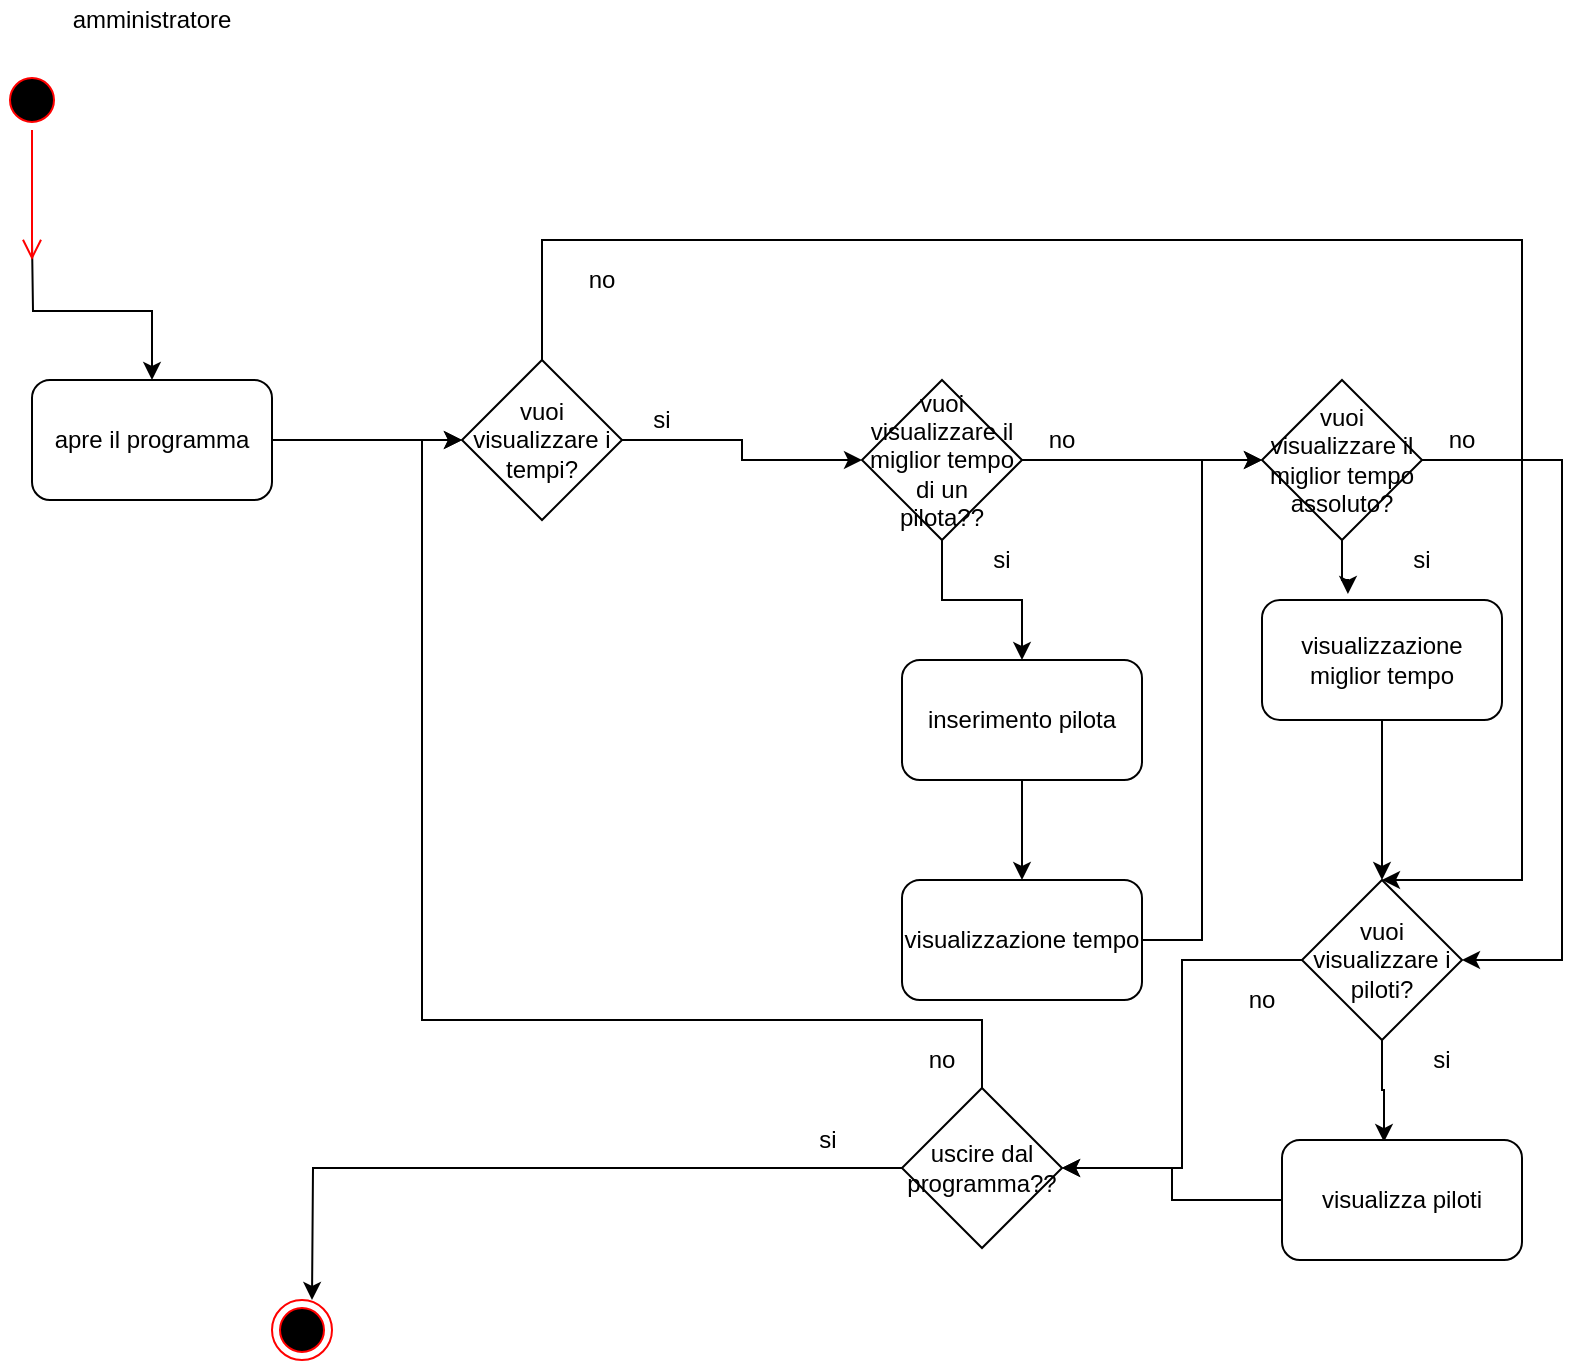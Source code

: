 <mxfile version="10.7.3" type="device"><diagram id="bj6mU6pxRIjsNnXkn2bc" name="Page-1"><mxGraphModel dx="1154" dy="1886" grid="1" gridSize="10" guides="1" tooltips="1" connect="1" arrows="1" fold="1" page="1" pageScale="1" pageWidth="827" pageHeight="1169" math="0" shadow="0"><root><mxCell id="0"/><mxCell id="1" parent="0"/><mxCell id="_Mv6bBpr-0WF5jH0gpRo-4" value="" style="edgeStyle=orthogonalEdgeStyle;rounded=0;orthogonalLoop=1;jettySize=auto;html=1;" edge="1" parent="1" target="_Mv6bBpr-0WF5jH0gpRo-3"><mxGeometry relative="1" as="geometry"><mxPoint x="35" y="80" as="sourcePoint"/></mxGeometry></mxCell><mxCell id="_Mv6bBpr-0WF5jH0gpRo-15" style="edgeStyle=orthogonalEdgeStyle;rounded=0;orthogonalLoop=1;jettySize=auto;html=1;entryX=0;entryY=0.5;entryDx=0;entryDy=0;" edge="1" parent="1" source="_Mv6bBpr-0WF5jH0gpRo-3" target="_Mv6bBpr-0WF5jH0gpRo-6"><mxGeometry relative="1" as="geometry"/></mxCell><mxCell id="_Mv6bBpr-0WF5jH0gpRo-3" value="apre il programma" style="rounded=1;whiteSpace=wrap;html=1;" vertex="1" parent="1"><mxGeometry x="35" y="150" width="120" height="60" as="geometry"/></mxCell><mxCell id="_Mv6bBpr-0WF5jH0gpRo-12" style="edgeStyle=orthogonalEdgeStyle;rounded=0;orthogonalLoop=1;jettySize=auto;html=1;entryX=0;entryY=0.5;entryDx=0;entryDy=0;" edge="1" parent="1" source="_Mv6bBpr-0WF5jH0gpRo-6" target="_Mv6bBpr-0WF5jH0gpRo-7"><mxGeometry relative="1" as="geometry"/></mxCell><mxCell id="_Mv6bBpr-0WF5jH0gpRo-45" style="edgeStyle=orthogonalEdgeStyle;rounded=0;orthogonalLoop=1;jettySize=auto;html=1;entryX=0.5;entryY=0;entryDx=0;entryDy=0;" edge="1" parent="1" source="_Mv6bBpr-0WF5jH0gpRo-6" target="_Mv6bBpr-0WF5jH0gpRo-30"><mxGeometry relative="1" as="geometry"><Array as="points"><mxPoint x="290" y="80"/><mxPoint x="780" y="80"/><mxPoint x="780" y="400"/></Array></mxGeometry></mxCell><mxCell id="_Mv6bBpr-0WF5jH0gpRo-6" value="vuoi visualizzare i tempi?" style="rhombus;whiteSpace=wrap;html=1;" vertex="1" parent="1"><mxGeometry x="250" y="140" width="80" height="80" as="geometry"/></mxCell><mxCell id="_Mv6bBpr-0WF5jH0gpRo-14" value="" style="edgeStyle=orthogonalEdgeStyle;rounded=0;orthogonalLoop=1;jettySize=auto;html=1;entryX=0;entryY=0.5;entryDx=0;entryDy=0;" edge="1" parent="1" source="_Mv6bBpr-0WF5jH0gpRo-7" target="_Mv6bBpr-0WF5jH0gpRo-8"><mxGeometry relative="1" as="geometry"><mxPoint x="610" y="190" as="targetPoint"/></mxGeometry></mxCell><mxCell id="_Mv6bBpr-0WF5jH0gpRo-20" style="edgeStyle=orthogonalEdgeStyle;rounded=0;orthogonalLoop=1;jettySize=auto;html=1;" edge="1" parent="1" source="_Mv6bBpr-0WF5jH0gpRo-7" target="_Mv6bBpr-0WF5jH0gpRo-18"><mxGeometry relative="1" as="geometry"/></mxCell><mxCell id="_Mv6bBpr-0WF5jH0gpRo-7" value="vuoi visualizzare il miglior tempo di un&lt;br&gt;pilota??" style="rhombus;whiteSpace=wrap;html=1;" vertex="1" parent="1"><mxGeometry x="450" y="150" width="80" height="80" as="geometry"/></mxCell><mxCell id="_Mv6bBpr-0WF5jH0gpRo-26" style="edgeStyle=orthogonalEdgeStyle;rounded=0;orthogonalLoop=1;jettySize=auto;html=1;entryX=0.358;entryY=-0.05;entryDx=0;entryDy=0;entryPerimeter=0;" edge="1" parent="1" source="_Mv6bBpr-0WF5jH0gpRo-8" target="_Mv6bBpr-0WF5jH0gpRo-24"><mxGeometry relative="1" as="geometry"/></mxCell><mxCell id="_Mv6bBpr-0WF5jH0gpRo-31" style="edgeStyle=orthogonalEdgeStyle;rounded=0;orthogonalLoop=1;jettySize=auto;html=1;entryX=1;entryY=0.5;entryDx=0;entryDy=0;" edge="1" parent="1" source="_Mv6bBpr-0WF5jH0gpRo-8" target="_Mv6bBpr-0WF5jH0gpRo-30"><mxGeometry relative="1" as="geometry"><Array as="points"><mxPoint x="800" y="190"/><mxPoint x="800" y="440"/></Array></mxGeometry></mxCell><mxCell id="_Mv6bBpr-0WF5jH0gpRo-8" value="&lt;span&gt;vuoi visualizzare il miglior tempo assoluto?&lt;/span&gt;&lt;br&gt;" style="rhombus;whiteSpace=wrap;html=1;" vertex="1" parent="1"><mxGeometry x="650" y="150" width="80" height="80" as="geometry"/></mxCell><mxCell id="_Mv6bBpr-0WF5jH0gpRo-11" value="no" style="text;html=1;strokeColor=none;fillColor=none;align=center;verticalAlign=middle;whiteSpace=wrap;rounded=0;" vertex="1" parent="1"><mxGeometry x="300" y="90" width="40" height="20" as="geometry"/></mxCell><mxCell id="_Mv6bBpr-0WF5jH0gpRo-16" value="si" style="text;html=1;strokeColor=none;fillColor=none;align=center;verticalAlign=middle;whiteSpace=wrap;rounded=0;" vertex="1" parent="1"><mxGeometry x="330" y="160" width="40" height="20" as="geometry"/></mxCell><mxCell id="_Mv6bBpr-0WF5jH0gpRo-17" value="no" style="text;html=1;strokeColor=none;fillColor=none;align=center;verticalAlign=middle;whiteSpace=wrap;rounded=0;" vertex="1" parent="1"><mxGeometry x="530" y="170" width="40" height="20" as="geometry"/></mxCell><mxCell id="_Mv6bBpr-0WF5jH0gpRo-21" style="edgeStyle=orthogonalEdgeStyle;rounded=0;orthogonalLoop=1;jettySize=auto;html=1;" edge="1" parent="1" source="_Mv6bBpr-0WF5jH0gpRo-18" target="_Mv6bBpr-0WF5jH0gpRo-19"><mxGeometry relative="1" as="geometry"/></mxCell><mxCell id="_Mv6bBpr-0WF5jH0gpRo-18" value="inserimento pilota" style="rounded=1;whiteSpace=wrap;html=1;" vertex="1" parent="1"><mxGeometry x="470" y="290" width="120" height="60" as="geometry"/></mxCell><mxCell id="_Mv6bBpr-0WF5jH0gpRo-22" style="edgeStyle=orthogonalEdgeStyle;rounded=0;orthogonalLoop=1;jettySize=auto;html=1;entryX=0;entryY=0.5;entryDx=0;entryDy=0;" edge="1" parent="1" source="_Mv6bBpr-0WF5jH0gpRo-19" target="_Mv6bBpr-0WF5jH0gpRo-8"><mxGeometry relative="1" as="geometry"/></mxCell><mxCell id="_Mv6bBpr-0WF5jH0gpRo-19" value="visualizzazione tempo" style="rounded=1;whiteSpace=wrap;html=1;" vertex="1" parent="1"><mxGeometry x="470" y="400" width="120" height="60" as="geometry"/></mxCell><mxCell id="_Mv6bBpr-0WF5jH0gpRo-23" value="si" style="text;html=1;strokeColor=none;fillColor=none;align=center;verticalAlign=middle;whiteSpace=wrap;rounded=0;" vertex="1" parent="1"><mxGeometry x="500" y="230" width="40" height="20" as="geometry"/></mxCell><mxCell id="_Mv6bBpr-0WF5jH0gpRo-32" style="edgeStyle=orthogonalEdgeStyle;rounded=0;orthogonalLoop=1;jettySize=auto;html=1;entryX=0.5;entryY=0;entryDx=0;entryDy=0;" edge="1" parent="1" source="_Mv6bBpr-0WF5jH0gpRo-24" target="_Mv6bBpr-0WF5jH0gpRo-30"><mxGeometry relative="1" as="geometry"/></mxCell><mxCell id="_Mv6bBpr-0WF5jH0gpRo-24" value="visualizzazione miglior tempo" style="rounded=1;whiteSpace=wrap;html=1;" vertex="1" parent="1"><mxGeometry x="650" y="260" width="120" height="60" as="geometry"/></mxCell><mxCell id="_Mv6bBpr-0WF5jH0gpRo-36" style="edgeStyle=orthogonalEdgeStyle;rounded=0;orthogonalLoop=1;jettySize=auto;html=1;entryX=0.425;entryY=0.017;entryDx=0;entryDy=0;entryPerimeter=0;" edge="1" parent="1" source="_Mv6bBpr-0WF5jH0gpRo-30" target="_Mv6bBpr-0WF5jH0gpRo-35"><mxGeometry relative="1" as="geometry"/></mxCell><mxCell id="_Mv6bBpr-0WF5jH0gpRo-39" style="edgeStyle=orthogonalEdgeStyle;rounded=0;orthogonalLoop=1;jettySize=auto;html=1;entryX=1;entryY=0.5;entryDx=0;entryDy=0;" edge="1" parent="1" source="_Mv6bBpr-0WF5jH0gpRo-30" target="_Mv6bBpr-0WF5jH0gpRo-38"><mxGeometry relative="1" as="geometry"/></mxCell><mxCell id="_Mv6bBpr-0WF5jH0gpRo-30" value="vuoi visualizzare i piloti?" style="rhombus;whiteSpace=wrap;html=1;" vertex="1" parent="1"><mxGeometry x="670" y="400" width="80" height="80" as="geometry"/></mxCell><mxCell id="_Mv6bBpr-0WF5jH0gpRo-44" style="edgeStyle=orthogonalEdgeStyle;rounded=0;orthogonalLoop=1;jettySize=auto;html=1;entryX=1;entryY=0.5;entryDx=0;entryDy=0;" edge="1" parent="1" source="_Mv6bBpr-0WF5jH0gpRo-35" target="_Mv6bBpr-0WF5jH0gpRo-38"><mxGeometry relative="1" as="geometry"/></mxCell><mxCell id="_Mv6bBpr-0WF5jH0gpRo-35" value="visualizza piloti" style="rounded=1;whiteSpace=wrap;html=1;" vertex="1" parent="1"><mxGeometry x="660" y="530" width="120" height="60" as="geometry"/></mxCell><mxCell id="_Mv6bBpr-0WF5jH0gpRo-41" style="edgeStyle=orthogonalEdgeStyle;rounded=0;orthogonalLoop=1;jettySize=auto;html=1;" edge="1" parent="1" source="_Mv6bBpr-0WF5jH0gpRo-38"><mxGeometry relative="1" as="geometry"><mxPoint x="175" y="610" as="targetPoint"/></mxGeometry></mxCell><mxCell id="_Mv6bBpr-0WF5jH0gpRo-42" style="edgeStyle=orthogonalEdgeStyle;rounded=0;orthogonalLoop=1;jettySize=auto;html=1;entryX=0;entryY=0.5;entryDx=0;entryDy=0;" edge="1" parent="1" source="_Mv6bBpr-0WF5jH0gpRo-38" target="_Mv6bBpr-0WF5jH0gpRo-6"><mxGeometry relative="1" as="geometry"><Array as="points"><mxPoint x="510" y="470"/><mxPoint x="230" y="470"/><mxPoint x="230" y="180"/></Array></mxGeometry></mxCell><mxCell id="_Mv6bBpr-0WF5jH0gpRo-38" value="uscire dal programma??" style="rhombus;whiteSpace=wrap;html=1;" vertex="1" parent="1"><mxGeometry x="470" y="504" width="80" height="80" as="geometry"/></mxCell><mxCell id="_Mv6bBpr-0WF5jH0gpRo-46" value="" style="ellipse;html=1;shape=startState;fillColor=#000000;strokeColor=#ff0000;" vertex="1" parent="1"><mxGeometry x="20" y="-5" width="30" height="30" as="geometry"/></mxCell><mxCell id="_Mv6bBpr-0WF5jH0gpRo-47" value="" style="edgeStyle=orthogonalEdgeStyle;html=1;verticalAlign=bottom;endArrow=open;endSize=8;strokeColor=#ff0000;" edge="1" source="_Mv6bBpr-0WF5jH0gpRo-46" parent="1"><mxGeometry relative="1" as="geometry"><mxPoint x="35" y="90" as="targetPoint"/></mxGeometry></mxCell><mxCell id="_Mv6bBpr-0WF5jH0gpRo-49" value="no" style="text;html=1;strokeColor=none;fillColor=none;align=center;verticalAlign=middle;whiteSpace=wrap;rounded=0;" vertex="1" parent="1"><mxGeometry x="730" y="170" width="40" height="20" as="geometry"/></mxCell><mxCell id="_Mv6bBpr-0WF5jH0gpRo-50" value="si" style="text;html=1;strokeColor=none;fillColor=none;align=center;verticalAlign=middle;whiteSpace=wrap;rounded=0;" vertex="1" parent="1"><mxGeometry x="710" y="230" width="40" height="20" as="geometry"/></mxCell><mxCell id="_Mv6bBpr-0WF5jH0gpRo-51" value="si" style="text;html=1;strokeColor=none;fillColor=none;align=center;verticalAlign=middle;whiteSpace=wrap;rounded=0;" vertex="1" parent="1"><mxGeometry x="720" y="480" width="40" height="20" as="geometry"/></mxCell><mxCell id="_Mv6bBpr-0WF5jH0gpRo-52" value="si" style="text;html=1;strokeColor=none;fillColor=none;align=center;verticalAlign=middle;whiteSpace=wrap;rounded=0;" vertex="1" parent="1"><mxGeometry x="413" y="520" width="40" height="20" as="geometry"/></mxCell><mxCell id="_Mv6bBpr-0WF5jH0gpRo-53" value="no" style="text;html=1;strokeColor=none;fillColor=none;align=center;verticalAlign=middle;whiteSpace=wrap;rounded=0;" vertex="1" parent="1"><mxGeometry x="470" y="480" width="40" height="20" as="geometry"/></mxCell><mxCell id="_Mv6bBpr-0WF5jH0gpRo-54" value="no" style="text;html=1;strokeColor=none;fillColor=none;align=center;verticalAlign=middle;whiteSpace=wrap;rounded=0;" vertex="1" parent="1"><mxGeometry x="630" y="450" width="40" height="20" as="geometry"/></mxCell><mxCell id="_Mv6bBpr-0WF5jH0gpRo-56" value="" style="ellipse;html=1;shape=endState;fillColor=#000000;strokeColor=#ff0000;" vertex="1" parent="1"><mxGeometry x="155" y="610" width="30" height="30" as="geometry"/></mxCell><mxCell id="_Mv6bBpr-0WF5jH0gpRo-57" value="amministratore" style="text;html=1;strokeColor=none;fillColor=none;align=center;verticalAlign=middle;whiteSpace=wrap;rounded=0;" vertex="1" parent="1"><mxGeometry x="75" y="-40" width="40" height="20" as="geometry"/></mxCell></root></mxGraphModel></diagram></mxfile>